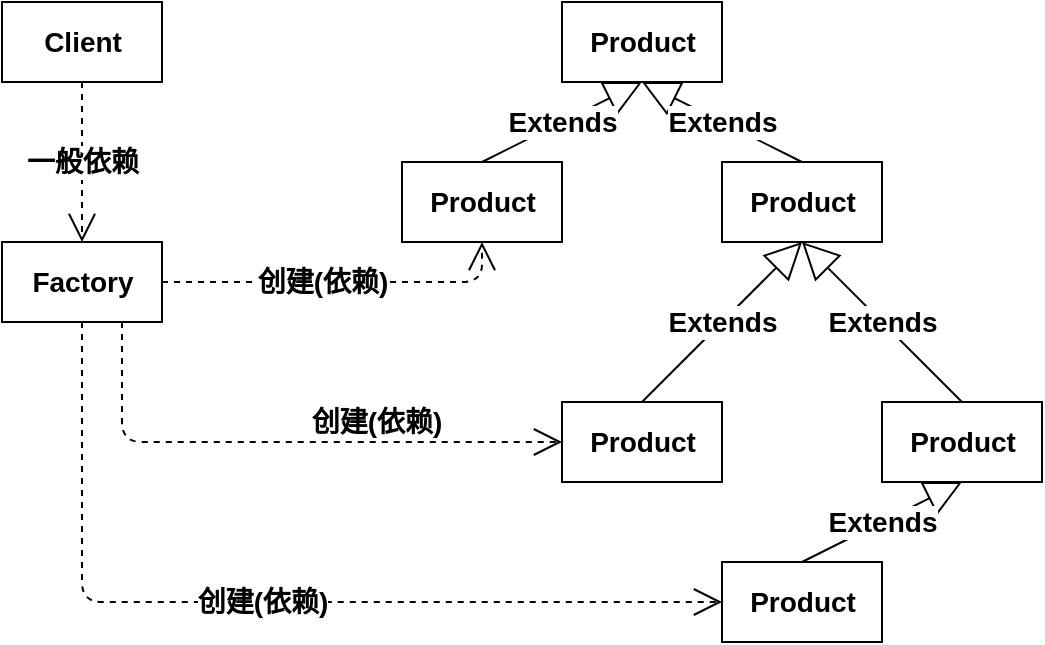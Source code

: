 <mxfile version="14.5.1" type="device"><diagram id="Lm5X0WSVAdEFoq8Uf2us" name="第 1 页"><mxGraphModel dx="1186" dy="697" grid="1" gridSize="10" guides="1" tooltips="1" connect="1" arrows="1" fold="1" page="1" pageScale="1" pageWidth="827" pageHeight="1169" math="0" shadow="0"><root><mxCell id="0"/><mxCell id="1" parent="0"/><mxCell id="wyZVfeG_KOgaHK-VzJ10-1" value="&lt;font style=&quot;font-size: 14px&quot;&gt;&lt;b&gt;Product&lt;/b&gt;&lt;/font&gt;" style="html=1;" vertex="1" parent="1"><mxGeometry x="320" y="40" width="80" height="40" as="geometry"/></mxCell><mxCell id="wyZVfeG_KOgaHK-VzJ10-2" value="&lt;b style=&quot;font-size: 14px&quot;&gt;Product&lt;/b&gt;" style="html=1;" vertex="1" parent="1"><mxGeometry x="400" y="120" width="80" height="40" as="geometry"/></mxCell><mxCell id="wyZVfeG_KOgaHK-VzJ10-3" value="&lt;b style=&quot;font-size: 14px&quot;&gt;Product&lt;/b&gt;" style="html=1;" vertex="1" parent="1"><mxGeometry x="240" y="120" width="80" height="40" as="geometry"/></mxCell><mxCell id="wyZVfeG_KOgaHK-VzJ10-4" value="&lt;b&gt;&lt;font style=&quot;font-size: 14px&quot;&gt;Extends&lt;/font&gt;&lt;/b&gt;" style="endArrow=block;endSize=16;endFill=0;html=1;entryX=0.5;entryY=1;entryDx=0;entryDy=0;exitX=0.5;exitY=0;exitDx=0;exitDy=0;" edge="1" parent="1" source="wyZVfeG_KOgaHK-VzJ10-2" target="wyZVfeG_KOgaHK-VzJ10-1"><mxGeometry width="160" relative="1" as="geometry"><mxPoint x="150" y="350" as="sourcePoint"/><mxPoint x="310" y="350" as="targetPoint"/></mxGeometry></mxCell><mxCell id="wyZVfeG_KOgaHK-VzJ10-5" value="&lt;b&gt;&lt;font style=&quot;font-size: 14px&quot;&gt;Extends&lt;/font&gt;&lt;/b&gt;" style="endArrow=block;endSize=16;endFill=0;html=1;entryX=0.5;entryY=1;entryDx=0;entryDy=0;exitX=0.5;exitY=0;exitDx=0;exitDy=0;" edge="1" parent="1" source="wyZVfeG_KOgaHK-VzJ10-3" target="wyZVfeG_KOgaHK-VzJ10-1"><mxGeometry width="160" relative="1" as="geometry"><mxPoint x="290" y="130" as="sourcePoint"/><mxPoint x="370" y="90" as="targetPoint"/></mxGeometry></mxCell><mxCell id="wyZVfeG_KOgaHK-VzJ10-6" value="&lt;b style=&quot;font-size: 14px&quot;&gt;Product&lt;/b&gt;" style="html=1;" vertex="1" parent="1"><mxGeometry x="480" y="240" width="80" height="40" as="geometry"/></mxCell><mxCell id="wyZVfeG_KOgaHK-VzJ10-7" value="&lt;b style=&quot;font-size: 14px&quot;&gt;Product&lt;/b&gt;" style="html=1;" vertex="1" parent="1"><mxGeometry x="320" y="240" width="80" height="40" as="geometry"/></mxCell><mxCell id="wyZVfeG_KOgaHK-VzJ10-8" value="&lt;b style=&quot;font-size: 14px&quot;&gt;Product&lt;/b&gt;" style="html=1;" vertex="1" parent="1"><mxGeometry x="400" y="320" width="80" height="40" as="geometry"/></mxCell><mxCell id="wyZVfeG_KOgaHK-VzJ10-9" value="&lt;font style=&quot;font-size: 14px&quot;&gt;&lt;b&gt;Factory&lt;/b&gt;&lt;/font&gt;" style="html=1;" vertex="1" parent="1"><mxGeometry x="40" y="160" width="80" height="40" as="geometry"/></mxCell><mxCell id="wyZVfeG_KOgaHK-VzJ10-10" value="&lt;font style=&quot;font-size: 14px&quot;&gt;&lt;b&gt;Client&lt;/b&gt;&lt;/font&gt;" style="html=1;" vertex="1" parent="1"><mxGeometry x="40" y="40" width="80" height="40" as="geometry"/></mxCell><mxCell id="wyZVfeG_KOgaHK-VzJ10-11" value="&lt;b&gt;&lt;font style=&quot;font-size: 14px&quot;&gt;Extends&lt;/font&gt;&lt;/b&gt;" style="endArrow=block;endSize=16;endFill=0;html=1;entryX=0.5;entryY=1;entryDx=0;entryDy=0;exitX=0.5;exitY=0;exitDx=0;exitDy=0;" edge="1" parent="1" source="wyZVfeG_KOgaHK-VzJ10-7" target="wyZVfeG_KOgaHK-VzJ10-2"><mxGeometry width="160" relative="1" as="geometry"><mxPoint x="210" y="210" as="sourcePoint"/><mxPoint x="290" y="170" as="targetPoint"/></mxGeometry></mxCell><mxCell id="wyZVfeG_KOgaHK-VzJ10-12" value="&lt;b&gt;&lt;font style=&quot;font-size: 14px&quot;&gt;Extends&lt;/font&gt;&lt;/b&gt;" style="endArrow=block;endSize=16;endFill=0;html=1;entryX=0.5;entryY=1;entryDx=0;entryDy=0;exitX=0.5;exitY=0;exitDx=0;exitDy=0;" edge="1" parent="1" source="wyZVfeG_KOgaHK-VzJ10-6" target="wyZVfeG_KOgaHK-VzJ10-2"><mxGeometry width="160" relative="1" as="geometry"><mxPoint x="210" y="210" as="sourcePoint"/><mxPoint x="290" y="170" as="targetPoint"/></mxGeometry></mxCell><mxCell id="wyZVfeG_KOgaHK-VzJ10-13" value="&lt;b&gt;&lt;font style=&quot;font-size: 14px&quot;&gt;Extends&lt;/font&gt;&lt;/b&gt;" style="endArrow=block;endSize=16;endFill=0;html=1;entryX=0.5;entryY=1;entryDx=0;entryDy=0;exitX=0.5;exitY=0;exitDx=0;exitDy=0;" edge="1" parent="1" source="wyZVfeG_KOgaHK-VzJ10-8" target="wyZVfeG_KOgaHK-VzJ10-6"><mxGeometry width="160" relative="1" as="geometry"><mxPoint x="370" y="210" as="sourcePoint"/><mxPoint x="290" y="170" as="targetPoint"/></mxGeometry></mxCell><mxCell id="wyZVfeG_KOgaHK-VzJ10-14" value="&lt;b style=&quot;font-size: 14px&quot;&gt;创建(依赖)&lt;/b&gt;" style="endArrow=open;endSize=12;dashed=1;html=1;entryX=0;entryY=0.5;entryDx=0;entryDy=0;exitX=0.5;exitY=1;exitDx=0;exitDy=0;" edge="1" parent="1" source="wyZVfeG_KOgaHK-VzJ10-9" target="wyZVfeG_KOgaHK-VzJ10-8"><mxGeometry width="160" relative="1" as="geometry"><mxPoint x="50" y="320" as="sourcePoint"/><mxPoint x="210" y="320" as="targetPoint"/><Array as="points"><mxPoint x="80" y="340"/></Array></mxGeometry></mxCell><mxCell id="wyZVfeG_KOgaHK-VzJ10-15" value="&lt;b style=&quot;font-size: 14px&quot;&gt;创建(依赖)&lt;/b&gt;" style="endArrow=open;endSize=12;dashed=1;html=1;entryX=0;entryY=0.5;entryDx=0;entryDy=0;exitX=0.75;exitY=1;exitDx=0;exitDy=0;" edge="1" parent="1" source="wyZVfeG_KOgaHK-VzJ10-9" target="wyZVfeG_KOgaHK-VzJ10-7"><mxGeometry x="0.333" y="10" width="160" relative="1" as="geometry"><mxPoint x="90" y="210" as="sourcePoint"/><mxPoint x="250" y="310" as="targetPoint"/><Array as="points"><mxPoint x="100" y="260"/></Array><mxPoint as="offset"/></mxGeometry></mxCell><mxCell id="wyZVfeG_KOgaHK-VzJ10-16" value="&lt;font style=&quot;font-size: 14px&quot;&gt;&lt;b&gt;创建(依赖)&lt;/b&gt;&lt;/font&gt;" style="endArrow=open;endSize=12;dashed=1;html=1;entryX=0.5;entryY=1;entryDx=0;entryDy=0;exitX=1;exitY=0.5;exitDx=0;exitDy=0;" edge="1" parent="1" source="wyZVfeG_KOgaHK-VzJ10-9" target="wyZVfeG_KOgaHK-VzJ10-3"><mxGeometry x="-0.111" width="160" relative="1" as="geometry"><mxPoint x="90" y="210" as="sourcePoint"/><mxPoint x="170" y="230" as="targetPoint"/><Array as="points"><mxPoint x="280" y="180"/></Array><mxPoint as="offset"/></mxGeometry></mxCell><mxCell id="wyZVfeG_KOgaHK-VzJ10-19" value="&lt;font style=&quot;font-size: 14px&quot;&gt;&lt;b&gt;一般依赖&lt;/b&gt;&lt;/font&gt;" style="endArrow=open;endSize=12;dashed=1;html=1;entryX=0.5;entryY=0;entryDx=0;entryDy=0;exitX=0.5;exitY=1;exitDx=0;exitDy=0;" edge="1" parent="1" source="wyZVfeG_KOgaHK-VzJ10-10" target="wyZVfeG_KOgaHK-VzJ10-9"><mxGeometry width="160" relative="1" as="geometry"><mxPoint x="70" y="80" as="sourcePoint"/><mxPoint x="190" y="140" as="targetPoint"/></mxGeometry></mxCell></root></mxGraphModel></diagram></mxfile>